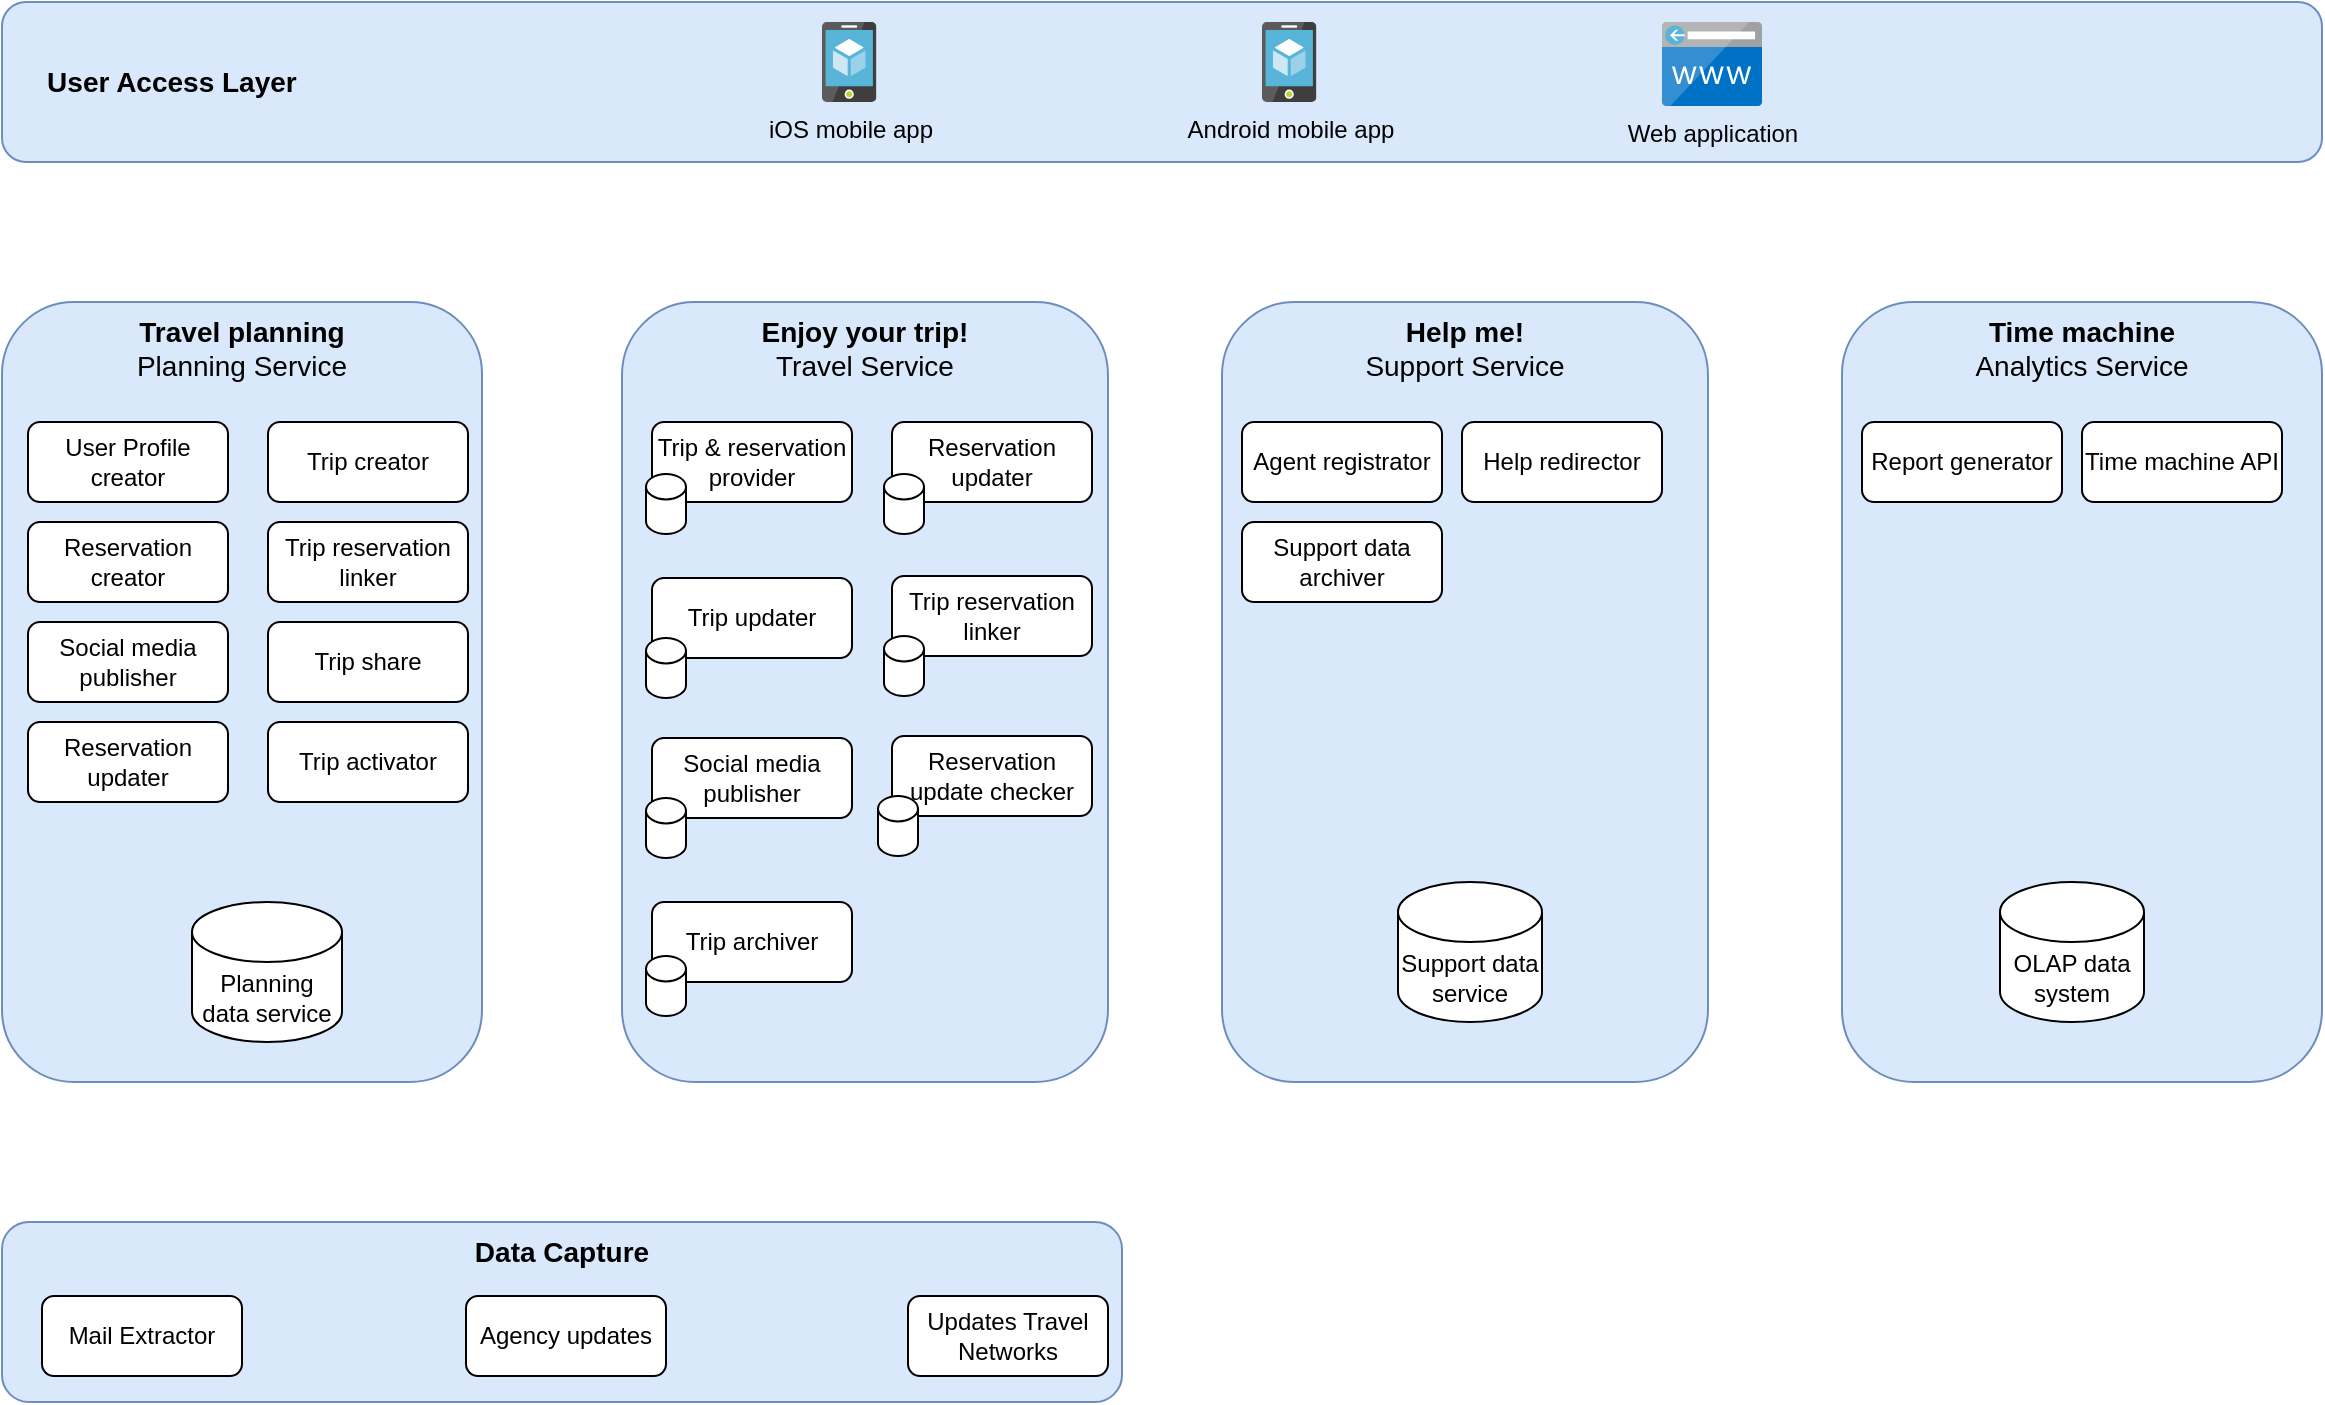 <mxfile version="21.7.5" type="device" pages="4">
  <diagram name="Domains" id="0HPipbWxrnICGh0OVKMU">
    <mxGraphModel dx="1434" dy="854" grid="1" gridSize="10" guides="1" tooltips="1" connect="1" arrows="1" fold="1" page="1" pageScale="1" pageWidth="1169" pageHeight="827" math="0" shadow="0">
      <root>
        <mxCell id="0" />
        <mxCell id="1" parent="0" />
        <mxCell id="D_UNm7syt_3pKOxitxKk-1" value="&amp;nbsp; &amp;nbsp; &amp;nbsp;&lt;b&gt;&lt;font style=&quot;font-size: 14px;&quot;&gt; User Access Layer&lt;/font&gt;&lt;/b&gt;" style="rounded=1;whiteSpace=wrap;html=1;align=left;fillColor=#dae8fc;strokeColor=#6c8ebf;" parent="1" vertex="1">
          <mxGeometry width="1160" height="80" as="geometry" />
        </mxCell>
        <mxCell id="D_UNm7syt_3pKOxitxKk-3" value="iOS mobile app" style="image;sketch=0;aspect=fixed;html=1;points=[];align=center;fontSize=12;image=img/lib/mscae/App_Service_Mobile_App.svg;labelBackgroundColor=none;" parent="1" vertex="1">
          <mxGeometry x="410" y="10" width="27.2" height="40" as="geometry" />
        </mxCell>
        <mxCell id="D_UNm7syt_3pKOxitxKk-4" value="Android mobile app" style="image;sketch=0;aspect=fixed;html=1;points=[];align=center;fontSize=12;image=img/lib/mscae/App_Service_Mobile_App.svg;labelBackgroundColor=none;" parent="1" vertex="1">
          <mxGeometry x="630" y="10" width="27.2" height="40" as="geometry" />
        </mxCell>
        <mxCell id="D_UNm7syt_3pKOxitxKk-5" value="Web application" style="image;sketch=0;aspect=fixed;html=1;points=[];align=center;fontSize=12;image=img/lib/mscae/CustomDomain.svg;labelBackgroundColor=none;" parent="1" vertex="1">
          <mxGeometry x="830" y="10" width="50" height="42" as="geometry" />
        </mxCell>
        <mxCell id="D_UNm7syt_3pKOxitxKk-11" value="&lt;font style=&quot;font-size: 14px;&quot;&gt;&lt;span style=&quot;font-size: 14px;&quot;&gt;&lt;b&gt;Travel planning&lt;/b&gt;&lt;br&gt;Planning Service&lt;br&gt;&lt;/span&gt;&lt;/font&gt;" style="rounded=1;whiteSpace=wrap;html=1;verticalAlign=top;fontSize=14;fillColor=#dae8fc;strokeColor=#6c8ebf;" parent="1" vertex="1">
          <mxGeometry y="150" width="240" height="390" as="geometry" />
        </mxCell>
        <mxCell id="D_UNm7syt_3pKOxitxKk-12" value="&lt;font style=&quot;font-size: 14px;&quot;&gt;&lt;span style=&quot;font-size: 14px;&quot;&gt;&lt;b&gt;Enjoy your trip!&lt;/b&gt;&lt;br&gt;Travel Service&lt;br&gt;&lt;/span&gt;&lt;/font&gt;" style="rounded=1;whiteSpace=wrap;html=1;verticalAlign=top;fontSize=14;fillColor=#dae8fc;strokeColor=#6c8ebf;" parent="1" vertex="1">
          <mxGeometry x="310" y="150" width="243" height="390" as="geometry" />
        </mxCell>
        <mxCell id="D_UNm7syt_3pKOxitxKk-13" value="&lt;font style=&quot;font-size: 14px;&quot;&gt;&lt;span style=&quot;font-size: 14px;&quot;&gt;&lt;b&gt;Help me!&lt;/b&gt;&lt;br&gt;Support Service&lt;br&gt;&lt;/span&gt;&lt;/font&gt;" style="rounded=1;whiteSpace=wrap;html=1;verticalAlign=top;fontSize=14;fillColor=#dae8fc;strokeColor=#6c8ebf;" parent="1" vertex="1">
          <mxGeometry x="610" y="150" width="243" height="390" as="geometry" />
        </mxCell>
        <mxCell id="D_UNm7syt_3pKOxitxKk-14" value="&lt;font style=&quot;font-size: 14px;&quot;&gt;&lt;span style=&quot;font-size: 14px;&quot;&gt;&lt;b&gt;Time machine&lt;/b&gt;&lt;br&gt;Analytics Service&lt;br&gt;&lt;/span&gt;&lt;/font&gt;" style="rounded=1;whiteSpace=wrap;html=1;verticalAlign=top;fontSize=14;fillColor=#dae8fc;strokeColor=#6c8ebf;" parent="1" vertex="1">
          <mxGeometry x="920" y="150" width="240" height="390" as="geometry" />
        </mxCell>
        <mxCell id="D_UNm7syt_3pKOxitxKk-21" value="&lt;font style=&quot;font-size: 14px;&quot;&gt;&lt;span style=&quot;font-size: 14px;&quot;&gt;&lt;b&gt;Data Capture&lt;/b&gt;&lt;br&gt;&lt;/span&gt;&lt;/font&gt;" style="rounded=1;whiteSpace=wrap;html=1;verticalAlign=top;fontSize=14;fillColor=#dae8fc;strokeColor=#6c8ebf;" parent="1" vertex="1">
          <mxGeometry y="610" width="560" height="90" as="geometry" />
        </mxCell>
        <mxCell id="D_UNm7syt_3pKOxitxKk-22" value="Planning data service" style="shape=cylinder3;whiteSpace=wrap;html=1;boundedLbl=1;backgroundOutline=1;size=15;" parent="1" vertex="1">
          <mxGeometry x="95" y="450" width="75" height="70" as="geometry" />
        </mxCell>
        <mxCell id="D_UNm7syt_3pKOxitxKk-24" value="Agency updates" style="rounded=1;whiteSpace=wrap;html=1;" parent="1" vertex="1">
          <mxGeometry x="232" y="647" width="100" height="40" as="geometry" />
        </mxCell>
        <mxCell id="D_UNm7syt_3pKOxitxKk-25" value="Updates Travel Networks" style="rounded=1;whiteSpace=wrap;html=1;" parent="1" vertex="1">
          <mxGeometry x="453" y="647" width="100" height="40" as="geometry" />
        </mxCell>
        <mxCell id="D_UNm7syt_3pKOxitxKk-26" value="User Profile creator" style="rounded=1;whiteSpace=wrap;html=1;" parent="1" vertex="1">
          <mxGeometry x="13" y="210" width="100" height="40" as="geometry" />
        </mxCell>
        <mxCell id="D_UNm7syt_3pKOxitxKk-27" value="Trip creator" style="rounded=1;whiteSpace=wrap;html=1;" parent="1" vertex="1">
          <mxGeometry x="133" y="210" width="100" height="40" as="geometry" />
        </mxCell>
        <mxCell id="D_UNm7syt_3pKOxitxKk-28" value="Reservation creator" style="rounded=1;whiteSpace=wrap;html=1;" parent="1" vertex="1">
          <mxGeometry x="13" y="260" width="100" height="40" as="geometry" />
        </mxCell>
        <mxCell id="D_UNm7syt_3pKOxitxKk-29" value="Trip reservation linker" style="rounded=1;whiteSpace=wrap;html=1;" parent="1" vertex="1">
          <mxGeometry x="133" y="260" width="100" height="40" as="geometry" />
        </mxCell>
        <mxCell id="D_UNm7syt_3pKOxitxKk-30" value="Social media publisher" style="rounded=1;whiteSpace=wrap;html=1;" parent="1" vertex="1">
          <mxGeometry x="13" y="310" width="100" height="40" as="geometry" />
        </mxCell>
        <mxCell id="D_UNm7syt_3pKOxitxKk-31" value="Trip share" style="rounded=1;whiteSpace=wrap;html=1;" parent="1" vertex="1">
          <mxGeometry x="133" y="310" width="100" height="40" as="geometry" />
        </mxCell>
        <mxCell id="D_UNm7syt_3pKOxitxKk-32" value="Reservation updater" style="rounded=1;whiteSpace=wrap;html=1;" parent="1" vertex="1">
          <mxGeometry x="13" y="360" width="100" height="40" as="geometry" />
        </mxCell>
        <mxCell id="D_UNm7syt_3pKOxitxKk-34" value="Trip activator" style="rounded=1;whiteSpace=wrap;html=1;" parent="1" vertex="1">
          <mxGeometry x="133" y="360" width="100" height="40" as="geometry" />
        </mxCell>
        <mxCell id="D_UNm7syt_3pKOxitxKk-45" value="Support data service" style="shape=cylinder3;whiteSpace=wrap;html=1;boundedLbl=1;backgroundOutline=1;size=15;" parent="1" vertex="1">
          <mxGeometry x="698" y="440" width="72" height="70" as="geometry" />
        </mxCell>
        <mxCell id="D_UNm7syt_3pKOxitxKk-46" value="Agent registrator" style="rounded=1;whiteSpace=wrap;html=1;" parent="1" vertex="1">
          <mxGeometry x="620" y="210" width="100" height="40" as="geometry" />
        </mxCell>
        <mxCell id="D_UNm7syt_3pKOxitxKk-47" value="Help redirector" style="rounded=1;whiteSpace=wrap;html=1;" parent="1" vertex="1">
          <mxGeometry x="730" y="210" width="100" height="40" as="geometry" />
        </mxCell>
        <mxCell id="D_UNm7syt_3pKOxitxKk-48" value="Support data archiver" style="rounded=1;whiteSpace=wrap;html=1;" parent="1" vertex="1">
          <mxGeometry x="620" y="260" width="100" height="40" as="geometry" />
        </mxCell>
        <mxCell id="D_UNm7syt_3pKOxitxKk-49" value="OLAP data system" style="shape=cylinder3;whiteSpace=wrap;html=1;boundedLbl=1;backgroundOutline=1;size=15;" parent="1" vertex="1">
          <mxGeometry x="999" y="440" width="72" height="70" as="geometry" />
        </mxCell>
        <mxCell id="D_UNm7syt_3pKOxitxKk-50" value="Report generator" style="rounded=1;whiteSpace=wrap;html=1;" parent="1" vertex="1">
          <mxGeometry x="930" y="210" width="100" height="40" as="geometry" />
        </mxCell>
        <mxCell id="D_UNm7syt_3pKOxitxKk-51" value="Time machine API" style="rounded=1;whiteSpace=wrap;html=1;" parent="1" vertex="1">
          <mxGeometry x="1040" y="210" width="100" height="40" as="geometry" />
        </mxCell>
        <mxCell id="D_UNm7syt_3pKOxitxKk-55" value="" style="group" parent="1" vertex="1" connectable="0">
          <mxGeometry x="322" y="368" width="103" height="60" as="geometry" />
        </mxCell>
        <mxCell id="D_UNm7syt_3pKOxitxKk-40" value="Social media publisher" style="rounded=1;whiteSpace=wrap;html=1;fontStyle=0" parent="D_UNm7syt_3pKOxitxKk-55" vertex="1">
          <mxGeometry x="3" width="100" height="40" as="geometry" />
        </mxCell>
        <mxCell id="D_UNm7syt_3pKOxitxKk-54" value="" style="shape=cylinder3;whiteSpace=wrap;html=1;boundedLbl=1;backgroundOutline=1;size=6.353;fontStyle=0" parent="D_UNm7syt_3pKOxitxKk-55" vertex="1">
          <mxGeometry y="30" width="20" height="30" as="geometry" />
        </mxCell>
        <mxCell id="D_UNm7syt_3pKOxitxKk-56" value="" style="group" parent="1" vertex="1" connectable="0">
          <mxGeometry x="322" y="450" width="103" height="57" as="geometry" />
        </mxCell>
        <mxCell id="D_UNm7syt_3pKOxitxKk-43" value="Trip archiver" style="rounded=1;whiteSpace=wrap;html=1;" parent="D_UNm7syt_3pKOxitxKk-56" vertex="1">
          <mxGeometry x="3" width="100" height="40" as="geometry" />
        </mxCell>
        <mxCell id="D_UNm7syt_3pKOxitxKk-52" value="" style="shape=cylinder3;whiteSpace=wrap;html=1;boundedLbl=1;backgroundOutline=1;size=6.353;" parent="D_UNm7syt_3pKOxitxKk-56" vertex="1">
          <mxGeometry y="27" width="20" height="30" as="geometry" />
        </mxCell>
        <mxCell id="D_UNm7syt_3pKOxitxKk-58" value="" style="group" parent="1" vertex="1" connectable="0">
          <mxGeometry x="438" y="367" width="107" height="60" as="geometry" />
        </mxCell>
        <mxCell id="D_UNm7syt_3pKOxitxKk-42" value="Reservation update checker" style="rounded=1;whiteSpace=wrap;html=1;" parent="D_UNm7syt_3pKOxitxKk-58" vertex="1">
          <mxGeometry x="7" width="100" height="40" as="geometry" />
        </mxCell>
        <mxCell id="D_UNm7syt_3pKOxitxKk-57" value="" style="shape=cylinder3;whiteSpace=wrap;html=1;boundedLbl=1;backgroundOutline=1;size=6.353;fontStyle=0" parent="D_UNm7syt_3pKOxitxKk-58" vertex="1">
          <mxGeometry y="30" width="20" height="30" as="geometry" />
        </mxCell>
        <mxCell id="D_UNm7syt_3pKOxitxKk-62" value="" style="group" parent="1" vertex="1" connectable="0">
          <mxGeometry x="322" y="288" width="103" height="60" as="geometry" />
        </mxCell>
        <mxCell id="D_UNm7syt_3pKOxitxKk-38" value="Trip updater" style="rounded=1;whiteSpace=wrap;html=1;" parent="D_UNm7syt_3pKOxitxKk-62" vertex="1">
          <mxGeometry x="3" width="100" height="40" as="geometry" />
        </mxCell>
        <mxCell id="D_UNm7syt_3pKOxitxKk-60" value="" style="shape=cylinder3;whiteSpace=wrap;html=1;boundedLbl=1;backgroundOutline=1;size=6.353;fontStyle=0" parent="D_UNm7syt_3pKOxitxKk-62" vertex="1">
          <mxGeometry y="30" width="20" height="30" as="geometry" />
        </mxCell>
        <mxCell id="D_UNm7syt_3pKOxitxKk-63" value="" style="group" parent="1" vertex="1" connectable="0">
          <mxGeometry x="441" y="287" width="104" height="60" as="geometry" />
        </mxCell>
        <mxCell id="D_UNm7syt_3pKOxitxKk-39" value="Trip reservation linker" style="rounded=1;whiteSpace=wrap;html=1;" parent="D_UNm7syt_3pKOxitxKk-63" vertex="1">
          <mxGeometry x="4" width="100" height="40" as="geometry" />
        </mxCell>
        <mxCell id="D_UNm7syt_3pKOxitxKk-61" value="" style="shape=cylinder3;whiteSpace=wrap;html=1;boundedLbl=1;backgroundOutline=1;size=6.353;fontStyle=0" parent="D_UNm7syt_3pKOxitxKk-63" vertex="1">
          <mxGeometry y="30" width="20" height="30" as="geometry" />
        </mxCell>
        <mxCell id="D_UNm7syt_3pKOxitxKk-72" value="" style="group" parent="1" vertex="1" connectable="0">
          <mxGeometry x="322" y="210" width="103" height="56" as="geometry" />
        </mxCell>
        <mxCell id="D_UNm7syt_3pKOxitxKk-36" value="Trip &amp;amp; reservation provider" style="rounded=1;whiteSpace=wrap;html=1;" parent="D_UNm7syt_3pKOxitxKk-72" vertex="1">
          <mxGeometry x="3" width="100" height="40" as="geometry" />
        </mxCell>
        <mxCell id="D_UNm7syt_3pKOxitxKk-71" value="" style="shape=cylinder3;whiteSpace=wrap;html=1;boundedLbl=1;backgroundOutline=1;size=6.353;fontStyle=0" parent="D_UNm7syt_3pKOxitxKk-72" vertex="1">
          <mxGeometry y="26" width="20" height="30" as="geometry" />
        </mxCell>
        <mxCell id="D_UNm7syt_3pKOxitxKk-73" value="" style="group" parent="1" vertex="1" connectable="0">
          <mxGeometry x="441" y="210" width="104" height="56" as="geometry" />
        </mxCell>
        <mxCell id="D_UNm7syt_3pKOxitxKk-37" value="Reservation updater" style="rounded=1;whiteSpace=wrap;html=1;" parent="D_UNm7syt_3pKOxitxKk-73" vertex="1">
          <mxGeometry x="4" width="100" height="40" as="geometry" />
        </mxCell>
        <mxCell id="D_UNm7syt_3pKOxitxKk-70" value="" style="shape=cylinder3;whiteSpace=wrap;html=1;boundedLbl=1;backgroundOutline=1;size=6.353;fontStyle=0" parent="D_UNm7syt_3pKOxitxKk-73" vertex="1">
          <mxGeometry y="26" width="20" height="30" as="geometry" />
        </mxCell>
        <mxCell id="tgfFJzbQpcXUnZ82HNO9-5" value="Mail Extractor" style="rounded=1;whiteSpace=wrap;html=1;" parent="1" vertex="1">
          <mxGeometry x="20" y="647" width="100" height="40" as="geometry" />
        </mxCell>
      </root>
    </mxGraphModel>
  </diagram>
  <diagram name="Interaction" id="mv0hX7slec-EXRLkFbC2">
    <mxGraphModel dx="1434" dy="854" grid="1" gridSize="10" guides="1" tooltips="1" connect="1" arrows="1" fold="1" page="1" pageScale="1" pageWidth="1169" pageHeight="827" math="0" shadow="0">
      <root>
        <mxCell id="6NKlzwQzTobhHp_TxGnB-0" />
        <mxCell id="6NKlzwQzTobhHp_TxGnB-1" parent="6NKlzwQzTobhHp_TxGnB-0" />
        <mxCell id="6NKlzwQzTobhHp_TxGnB-2" value="&lt;font style=&quot;font-size: 14px;&quot;&gt;&lt;span style=&quot;font-size: 14px;&quot;&gt;&lt;b&gt;External Systems&lt;/b&gt;&lt;br&gt;&lt;/span&gt;&lt;/font&gt;" style="rounded=1;whiteSpace=wrap;html=1;verticalAlign=top;fontSize=14;fillColor=#f8cecc;strokeColor=#b85450;" parent="6NKlzwQzTobhHp_TxGnB-1" vertex="1">
          <mxGeometry x="2.25" y="766" width="810" height="60" as="geometry" />
        </mxCell>
        <mxCell id="6NKlzwQzTobhHp_TxGnB-3" value="&amp;nbsp; &amp;nbsp; &amp;nbsp;&lt;b&gt;&lt;font style=&quot;font-size: 14px;&quot;&gt; User Access Layer&lt;/font&gt;&lt;/b&gt;" style="rounded=1;whiteSpace=wrap;html=1;align=left;fillColor=#dae8fc;strokeColor=#6c8ebf;" parent="6NKlzwQzTobhHp_TxGnB-1" vertex="1">
          <mxGeometry width="1160" height="80" as="geometry" />
        </mxCell>
        <mxCell id="6NKlzwQzTobhHp_TxGnB-4" value="iOS mobile app" style="image;sketch=0;aspect=fixed;html=1;points=[];align=center;fontSize=12;image=img/lib/mscae/App_Service_Mobile_App.svg;labelBackgroundColor=none;" parent="6NKlzwQzTobhHp_TxGnB-1" vertex="1">
          <mxGeometry x="410" y="10" width="27.2" height="40" as="geometry" />
        </mxCell>
        <mxCell id="6NKlzwQzTobhHp_TxGnB-5" value="Android mobile app" style="image;sketch=0;aspect=fixed;html=1;points=[];align=center;fontSize=12;image=img/lib/mscae/App_Service_Mobile_App.svg;labelBackgroundColor=none;" parent="6NKlzwQzTobhHp_TxGnB-1" vertex="1">
          <mxGeometry x="630" y="10" width="27.2" height="40" as="geometry" />
        </mxCell>
        <mxCell id="6NKlzwQzTobhHp_TxGnB-6" value="Web application" style="image;sketch=0;aspect=fixed;html=1;points=[];align=center;fontSize=12;image=img/lib/mscae/CustomDomain.svg;labelBackgroundColor=none;" parent="6NKlzwQzTobhHp_TxGnB-1" vertex="1">
          <mxGeometry x="830" y="10" width="50" height="42" as="geometry" />
        </mxCell>
        <mxCell id="6NKlzwQzTobhHp_TxGnB-7" value="&lt;font style=&quot;font-size: 14px;&quot;&gt;&lt;span style=&quot;font-size: 14px;&quot;&gt;&lt;b&gt;Travel planning&lt;/b&gt;&lt;br&gt;Planning Service&lt;br&gt;&lt;/span&gt;&lt;/font&gt;" style="rounded=1;whiteSpace=wrap;html=1;verticalAlign=top;fontSize=14;fillColor=#dae8fc;strokeColor=#6c8ebf;" parent="6NKlzwQzTobhHp_TxGnB-1" vertex="1">
          <mxGeometry y="150" width="240" height="390" as="geometry" />
        </mxCell>
        <mxCell id="6NKlzwQzTobhHp_TxGnB-8" value="&lt;font style=&quot;font-size: 14px;&quot;&gt;&lt;span style=&quot;font-size: 14px;&quot;&gt;&lt;b&gt;Enjoy your trip!&lt;/b&gt;&lt;br&gt;Travel Service&lt;br&gt;&lt;/span&gt;&lt;/font&gt;" style="rounded=1;whiteSpace=wrap;html=1;verticalAlign=top;fontSize=14;fillColor=#dae8fc;strokeColor=#6c8ebf;" parent="6NKlzwQzTobhHp_TxGnB-1" vertex="1">
          <mxGeometry x="310" y="150" width="243" height="390" as="geometry" />
        </mxCell>
        <mxCell id="6NKlzwQzTobhHp_TxGnB-9" value="&lt;font style=&quot;font-size: 14px;&quot;&gt;&lt;span style=&quot;font-size: 14px;&quot;&gt;&lt;b&gt;Help me!&lt;/b&gt;&lt;br&gt;Support Service&lt;br&gt;&lt;/span&gt;&lt;/font&gt;" style="rounded=1;whiteSpace=wrap;html=1;verticalAlign=top;fontSize=14;fillColor=#dae8fc;strokeColor=#6c8ebf;" parent="6NKlzwQzTobhHp_TxGnB-1" vertex="1">
          <mxGeometry x="610" y="150" width="243" height="390" as="geometry" />
        </mxCell>
        <mxCell id="6NKlzwQzTobhHp_TxGnB-10" value="&lt;font style=&quot;font-size: 14px;&quot;&gt;&lt;span style=&quot;font-size: 14px;&quot;&gt;&lt;b&gt;Time machine&lt;/b&gt;&lt;br&gt;Analytics Service&lt;br&gt;&lt;/span&gt;&lt;/font&gt;" style="rounded=1;whiteSpace=wrap;html=1;verticalAlign=top;fontSize=14;fillColor=#dae8fc;strokeColor=#6c8ebf;" parent="6NKlzwQzTobhHp_TxGnB-1" vertex="1">
          <mxGeometry x="920" y="150" width="240" height="390" as="geometry" />
        </mxCell>
        <mxCell id="6NKlzwQzTobhHp_TxGnB-11" value="&lt;font style=&quot;font-size: 14px;&quot;&gt;&lt;span style=&quot;font-size: 14px;&quot;&gt;&lt;b&gt;Data Capture&lt;/b&gt;&lt;br&gt;&lt;/span&gt;&lt;/font&gt;" style="rounded=1;whiteSpace=wrap;html=1;verticalAlign=top;fontSize=14;fillColor=#dae8fc;strokeColor=#6c8ebf;" parent="6NKlzwQzTobhHp_TxGnB-1" vertex="1">
          <mxGeometry x="150" y="610" width="510" height="90" as="geometry" />
        </mxCell>
        <mxCell id="6NKlzwQzTobhHp_TxGnB-12" value="Planning data service" style="shape=cylinder3;whiteSpace=wrap;html=1;boundedLbl=1;backgroundOutline=1;size=15;" parent="6NKlzwQzTobhHp_TxGnB-1" vertex="1">
          <mxGeometry x="95" y="450" width="75" height="70" as="geometry" />
        </mxCell>
        <mxCell id="6NKlzwQzTobhHp_TxGnB-14" value="Agency updates" style="rounded=1;whiteSpace=wrap;html=1;" parent="6NKlzwQzTobhHp_TxGnB-1" vertex="1">
          <mxGeometry x="191.13" y="647" width="100" height="40" as="geometry" />
        </mxCell>
        <mxCell id="6NKlzwQzTobhHp_TxGnB-15" value="Travel networks updates" style="rounded=1;whiteSpace=wrap;html=1;" parent="6NKlzwQzTobhHp_TxGnB-1" vertex="1">
          <mxGeometry x="357.25" y="647" width="100" height="40" as="geometry" />
        </mxCell>
        <mxCell id="6NKlzwQzTobhHp_TxGnB-16" value="User Profile creator" style="rounded=1;whiteSpace=wrap;html=1;" parent="6NKlzwQzTobhHp_TxGnB-1" vertex="1">
          <mxGeometry x="13" y="210" width="100" height="40" as="geometry" />
        </mxCell>
        <mxCell id="6NKlzwQzTobhHp_TxGnB-17" value="Trip creator" style="rounded=1;whiteSpace=wrap;html=1;" parent="6NKlzwQzTobhHp_TxGnB-1" vertex="1">
          <mxGeometry x="133" y="210" width="100" height="40" as="geometry" />
        </mxCell>
        <mxCell id="6NKlzwQzTobhHp_TxGnB-18" value="Reservation creator" style="rounded=1;whiteSpace=wrap;html=1;" parent="6NKlzwQzTobhHp_TxGnB-1" vertex="1">
          <mxGeometry x="13" y="260" width="100" height="40" as="geometry" />
        </mxCell>
        <mxCell id="6NKlzwQzTobhHp_TxGnB-19" value="Trip reservation linker" style="rounded=1;whiteSpace=wrap;html=1;" parent="6NKlzwQzTobhHp_TxGnB-1" vertex="1">
          <mxGeometry x="133" y="260" width="100" height="40" as="geometry" />
        </mxCell>
        <mxCell id="6NKlzwQzTobhHp_TxGnB-20" value="Social media publisher" style="rounded=1;whiteSpace=wrap;html=1;" parent="6NKlzwQzTobhHp_TxGnB-1" vertex="1">
          <mxGeometry x="13" y="310" width="100" height="40" as="geometry" />
        </mxCell>
        <mxCell id="6NKlzwQzTobhHp_TxGnB-21" value="Trip share" style="rounded=1;whiteSpace=wrap;html=1;" parent="6NKlzwQzTobhHp_TxGnB-1" vertex="1">
          <mxGeometry x="133" y="310" width="100" height="40" as="geometry" />
        </mxCell>
        <mxCell id="6NKlzwQzTobhHp_TxGnB-22" value="Reservation updater" style="rounded=1;whiteSpace=wrap;html=1;" parent="6NKlzwQzTobhHp_TxGnB-1" vertex="1">
          <mxGeometry x="13" y="360" width="100" height="40" as="geometry" />
        </mxCell>
        <mxCell id="6NKlzwQzTobhHp_TxGnB-23" value="Trip activator" style="rounded=1;whiteSpace=wrap;html=1;" parent="6NKlzwQzTobhHp_TxGnB-1" vertex="1">
          <mxGeometry x="133" y="360" width="100" height="40" as="geometry" />
        </mxCell>
        <mxCell id="6NKlzwQzTobhHp_TxGnB-24" value="Support data service" style="shape=cylinder3;whiteSpace=wrap;html=1;boundedLbl=1;backgroundOutline=1;size=15;" parent="6NKlzwQzTobhHp_TxGnB-1" vertex="1">
          <mxGeometry x="698" y="440" width="72" height="70" as="geometry" />
        </mxCell>
        <mxCell id="6NKlzwQzTobhHp_TxGnB-25" value="Agent registrator" style="rounded=1;whiteSpace=wrap;html=1;" parent="6NKlzwQzTobhHp_TxGnB-1" vertex="1">
          <mxGeometry x="620" y="210" width="100" height="40" as="geometry" />
        </mxCell>
        <mxCell id="6NKlzwQzTobhHp_TxGnB-26" value="Help redirector" style="rounded=1;whiteSpace=wrap;html=1;" parent="6NKlzwQzTobhHp_TxGnB-1" vertex="1">
          <mxGeometry x="730" y="210" width="100" height="40" as="geometry" />
        </mxCell>
        <mxCell id="6NKlzwQzTobhHp_TxGnB-27" value="Support data archiver" style="rounded=1;whiteSpace=wrap;html=1;" parent="6NKlzwQzTobhHp_TxGnB-1" vertex="1">
          <mxGeometry x="620" y="260" width="100" height="40" as="geometry" />
        </mxCell>
        <mxCell id="6NKlzwQzTobhHp_TxGnB-28" value="OLAP data system" style="shape=cylinder3;whiteSpace=wrap;html=1;boundedLbl=1;backgroundOutline=1;size=15;" parent="6NKlzwQzTobhHp_TxGnB-1" vertex="1">
          <mxGeometry x="999" y="440" width="72" height="70" as="geometry" />
        </mxCell>
        <mxCell id="6NKlzwQzTobhHp_TxGnB-29" value="Report generator" style="rounded=1;whiteSpace=wrap;html=1;" parent="6NKlzwQzTobhHp_TxGnB-1" vertex="1">
          <mxGeometry x="930" y="210" width="100" height="40" as="geometry" />
        </mxCell>
        <mxCell id="6NKlzwQzTobhHp_TxGnB-30" value="Time machine API" style="rounded=1;whiteSpace=wrap;html=1;" parent="6NKlzwQzTobhHp_TxGnB-1" vertex="1">
          <mxGeometry x="1040" y="210" width="100" height="40" as="geometry" />
        </mxCell>
        <mxCell id="6NKlzwQzTobhHp_TxGnB-31" value="" style="group" parent="6NKlzwQzTobhHp_TxGnB-1" vertex="1" connectable="0">
          <mxGeometry x="322" y="368" width="103" height="60" as="geometry" />
        </mxCell>
        <mxCell id="6NKlzwQzTobhHp_TxGnB-32" value="Social media publisher" style="rounded=1;whiteSpace=wrap;html=1;fontStyle=0" parent="6NKlzwQzTobhHp_TxGnB-31" vertex="1">
          <mxGeometry x="3" width="100" height="40" as="geometry" />
        </mxCell>
        <mxCell id="6NKlzwQzTobhHp_TxGnB-33" value="" style="shape=cylinder3;whiteSpace=wrap;html=1;boundedLbl=1;backgroundOutline=1;size=6.353;fontStyle=0" parent="6NKlzwQzTobhHp_TxGnB-31" vertex="1">
          <mxGeometry y="30" width="20" height="30" as="geometry" />
        </mxCell>
        <mxCell id="6NKlzwQzTobhHp_TxGnB-34" value="" style="group" parent="6NKlzwQzTobhHp_TxGnB-1" vertex="1" connectable="0">
          <mxGeometry x="322" y="450" width="103" height="57" as="geometry" />
        </mxCell>
        <mxCell id="6NKlzwQzTobhHp_TxGnB-35" value="Trip archiver" style="rounded=1;whiteSpace=wrap;html=1;" parent="6NKlzwQzTobhHp_TxGnB-34" vertex="1">
          <mxGeometry x="3" width="100" height="40" as="geometry" />
        </mxCell>
        <mxCell id="6NKlzwQzTobhHp_TxGnB-36" value="" style="shape=cylinder3;whiteSpace=wrap;html=1;boundedLbl=1;backgroundOutline=1;size=6.353;" parent="6NKlzwQzTobhHp_TxGnB-34" vertex="1">
          <mxGeometry y="27" width="20" height="30" as="geometry" />
        </mxCell>
        <mxCell id="6NKlzwQzTobhHp_TxGnB-37" value="" style="group" parent="6NKlzwQzTobhHp_TxGnB-1" vertex="1" connectable="0">
          <mxGeometry x="438" y="367" width="107" height="60" as="geometry" />
        </mxCell>
        <mxCell id="6NKlzwQzTobhHp_TxGnB-38" value="Reservation update checker" style="rounded=1;whiteSpace=wrap;html=1;" parent="6NKlzwQzTobhHp_TxGnB-37" vertex="1">
          <mxGeometry x="7" width="100" height="40" as="geometry" />
        </mxCell>
        <mxCell id="6NKlzwQzTobhHp_TxGnB-39" value="" style="shape=cylinder3;whiteSpace=wrap;html=1;boundedLbl=1;backgroundOutline=1;size=6.353;fontStyle=0" parent="6NKlzwQzTobhHp_TxGnB-37" vertex="1">
          <mxGeometry y="30" width="20" height="30" as="geometry" />
        </mxCell>
        <mxCell id="6NKlzwQzTobhHp_TxGnB-40" value="" style="group" parent="6NKlzwQzTobhHp_TxGnB-1" vertex="1" connectable="0">
          <mxGeometry x="322" y="288" width="103" height="60" as="geometry" />
        </mxCell>
        <mxCell id="6NKlzwQzTobhHp_TxGnB-41" value="Trip updater" style="rounded=1;whiteSpace=wrap;html=1;" parent="6NKlzwQzTobhHp_TxGnB-40" vertex="1">
          <mxGeometry x="3" width="100" height="40" as="geometry" />
        </mxCell>
        <mxCell id="6NKlzwQzTobhHp_TxGnB-42" value="" style="shape=cylinder3;whiteSpace=wrap;html=1;boundedLbl=1;backgroundOutline=1;size=6.353;fontStyle=0" parent="6NKlzwQzTobhHp_TxGnB-40" vertex="1">
          <mxGeometry y="30" width="20" height="30" as="geometry" />
        </mxCell>
        <mxCell id="6NKlzwQzTobhHp_TxGnB-43" value="" style="group" parent="6NKlzwQzTobhHp_TxGnB-1" vertex="1" connectable="0">
          <mxGeometry x="441" y="287" width="104" height="60" as="geometry" />
        </mxCell>
        <mxCell id="6NKlzwQzTobhHp_TxGnB-44" value="Trip reservation linker" style="rounded=1;whiteSpace=wrap;html=1;" parent="6NKlzwQzTobhHp_TxGnB-43" vertex="1">
          <mxGeometry x="4" width="100" height="40" as="geometry" />
        </mxCell>
        <mxCell id="6NKlzwQzTobhHp_TxGnB-45" value="" style="shape=cylinder3;whiteSpace=wrap;html=1;boundedLbl=1;backgroundOutline=1;size=6.353;fontStyle=0" parent="6NKlzwQzTobhHp_TxGnB-43" vertex="1">
          <mxGeometry y="30" width="20" height="30" as="geometry" />
        </mxCell>
        <mxCell id="6NKlzwQzTobhHp_TxGnB-46" value="" style="group" parent="6NKlzwQzTobhHp_TxGnB-1" vertex="1" connectable="0">
          <mxGeometry x="322" y="210" width="103" height="56" as="geometry" />
        </mxCell>
        <mxCell id="6NKlzwQzTobhHp_TxGnB-47" value="Trip &amp;amp; reservation provider" style="rounded=1;whiteSpace=wrap;html=1;" parent="6NKlzwQzTobhHp_TxGnB-46" vertex="1">
          <mxGeometry x="3" width="100" height="40" as="geometry" />
        </mxCell>
        <mxCell id="6NKlzwQzTobhHp_TxGnB-48" value="" style="shape=cylinder3;whiteSpace=wrap;html=1;boundedLbl=1;backgroundOutline=1;size=6.353;fontStyle=0" parent="6NKlzwQzTobhHp_TxGnB-46" vertex="1">
          <mxGeometry y="26" width="20" height="30" as="geometry" />
        </mxCell>
        <mxCell id="6NKlzwQzTobhHp_TxGnB-49" value="" style="group" parent="6NKlzwQzTobhHp_TxGnB-1" vertex="1" connectable="0">
          <mxGeometry x="441" y="210" width="104" height="56" as="geometry" />
        </mxCell>
        <mxCell id="6NKlzwQzTobhHp_TxGnB-50" value="Reservation updater" style="rounded=1;whiteSpace=wrap;html=1;" parent="6NKlzwQzTobhHp_TxGnB-49" vertex="1">
          <mxGeometry x="4" width="100" height="40" as="geometry" />
        </mxCell>
        <mxCell id="6NKlzwQzTobhHp_TxGnB-51" value="" style="shape=cylinder3;whiteSpace=wrap;html=1;boundedLbl=1;backgroundOutline=1;size=6.353;fontStyle=0" parent="6NKlzwQzTobhHp_TxGnB-49" vertex="1">
          <mxGeometry y="26" width="20" height="30" as="geometry" />
        </mxCell>
        <mxCell id="6NKlzwQzTobhHp_TxGnB-52" value="&amp;nbsp; &amp;nbsp; &amp;nbsp; API Gateway" style="rounded=1;whiteSpace=wrap;html=1;align=left;fillColor=#CCCCCC;strokeColor=#36393d;fontStyle=1;fontSize=14;" parent="6NKlzwQzTobhHp_TxGnB-1" vertex="1">
          <mxGeometry y="100" width="1160" height="30" as="geometry" />
        </mxCell>
        <mxCell id="6NKlzwQzTobhHp_TxGnB-53" value="&lt;b&gt;&lt;font style=&quot;font-size: 14px;&quot;&gt;&amp;nbsp; &amp;nbsp; &amp;nbsp; API Gateway&lt;/font&gt;&lt;/b&gt;" style="rounded=1;whiteSpace=wrap;html=1;align=left;fillColor=#CCCCCC;strokeColor=#36393d;" parent="6NKlzwQzTobhHp_TxGnB-1" vertex="1">
          <mxGeometry x="2.25" y="717" width="477.75" height="30" as="geometry" />
        </mxCell>
        <mxCell id="6NKlzwQzTobhHp_TxGnB-54" value="Mail updates" style="rounded=1;whiteSpace=wrap;html=1;" parent="6NKlzwQzTobhHp_TxGnB-1" vertex="1">
          <mxGeometry x="526" y="647" width="100" height="40" as="geometry" />
        </mxCell>
        <mxCell id="6NKlzwQzTobhHp_TxGnB-57" value="&lt;b&gt;&lt;font style=&quot;font-size: 14px;&quot;&gt;&amp;nbsp; &amp;nbsp; &amp;nbsp; Async Message Queue&lt;/font&gt;&lt;/b&gt;" style="rounded=1;whiteSpace=wrap;html=1;align=left;fillColor=#f5f5f5;strokeColor=#666666;fontColor=#333333;" parent="6NKlzwQzTobhHp_TxGnB-1" vertex="1">
          <mxGeometry x="151.5" y="560" width="508.5" height="30" as="geometry" />
        </mxCell>
        <mxCell id="6NKlzwQzTobhHp_TxGnB-58" value="" style="shape=cylinder3;whiteSpace=wrap;html=1;boundedLbl=1;backgroundOutline=1;size=6.353;rotation=90;" parent="6NKlzwQzTobhHp_TxGnB-1" vertex="1">
          <mxGeometry x="357" y="547.5" width="20" height="55" as="geometry" />
        </mxCell>
        <mxCell id="6NKlzwQzTobhHp_TxGnB-59" value="&lt;b&gt;&lt;font style=&quot;font-size: 14px;&quot;&gt;&amp;nbsp; &amp;nbsp; &amp;nbsp; Async Message Queue&lt;/font&gt;&lt;/b&gt;" style="rounded=1;whiteSpace=wrap;html=1;align=left;fillColor=#f5f5f5;strokeColor=#666666;fontColor=#333333;rotation=-90;" parent="6NKlzwQzTobhHp_TxGnB-1" vertex="1">
          <mxGeometry x="694.5" y="328.5" width="389" height="30" as="geometry" />
        </mxCell>
        <mxCell id="6NKlzwQzTobhHp_TxGnB-60" value="" style="shape=cylinder3;whiteSpace=wrap;html=1;boundedLbl=1;backgroundOutline=1;size=6.353;rotation=90;" parent="6NKlzwQzTobhHp_TxGnB-1" vertex="1">
          <mxGeometry x="878.25" y="302.75" width="20" height="51.5" as="geometry" />
        </mxCell>
        <mxCell id="6NKlzwQzTobhHp_TxGnB-61" value="&lt;b&gt;&lt;font style=&quot;font-size: 14px;&quot;&gt;&amp;nbsp; &amp;nbsp; &amp;nbsp; Async Message Queue&lt;/font&gt;&lt;/b&gt;" style="rounded=1;whiteSpace=wrap;html=1;align=left;fillColor=#f5f5f5;strokeColor=#666666;fontColor=#333333;rotation=-90;" parent="6NKlzwQzTobhHp_TxGnB-1" vertex="1">
          <mxGeometry x="385.5" y="330" width="389" height="30" as="geometry" />
        </mxCell>
        <mxCell id="6NKlzwQzTobhHp_TxGnB-62" value="" style="shape=cylinder3;whiteSpace=wrap;html=1;boundedLbl=1;backgroundOutline=1;size=6.353;rotation=90;" parent="6NKlzwQzTobhHp_TxGnB-1" vertex="1">
          <mxGeometry x="572" y="305" width="20" height="50" as="geometry" />
        </mxCell>
        <mxCell id="6NKlzwQzTobhHp_TxGnB-63" value="&lt;b&gt;&lt;font style=&quot;font-size: 14px;&quot;&gt;&amp;nbsp; &amp;nbsp; &amp;nbsp; Async Message Queue&lt;/font&gt;&lt;/b&gt;" style="rounded=1;whiteSpace=wrap;html=1;align=left;fillColor=#f5f5f5;strokeColor=#666666;fontColor=#333333;rotation=-90;" parent="6NKlzwQzTobhHp_TxGnB-1" vertex="1">
          <mxGeometry x="80" y="330" width="389" height="30" as="geometry" />
        </mxCell>
        <mxCell id="6NKlzwQzTobhHp_TxGnB-64" value="" style="shape=cylinder3;whiteSpace=wrap;html=1;boundedLbl=1;backgroundOutline=1;size=6.353;rotation=90;" parent="6NKlzwQzTobhHp_TxGnB-1" vertex="1">
          <mxGeometry x="264.5" y="305" width="20" height="50" as="geometry" />
        </mxCell>
        <mxCell id="6NKlzwQzTobhHp_TxGnB-13" value="Social media" style="rounded=1;whiteSpace=wrap;html=1;" parent="6NKlzwQzTobhHp_TxGnB-1" vertex="1">
          <mxGeometry x="20" y="795" width="100" height="25" as="geometry" />
        </mxCell>
        <mxCell id="6NKlzwQzTobhHp_TxGnB-55" value="Travel networks" style="rounded=1;whiteSpace=wrap;html=1;" parent="6NKlzwQzTobhHp_TxGnB-1" vertex="1">
          <mxGeometry x="357" y="795" width="100" height="25" as="geometry" />
        </mxCell>
        <mxCell id="6NKlzwQzTobhHp_TxGnB-56" value="Agency" style="rounded=1;whiteSpace=wrap;html=1;" parent="6NKlzwQzTobhHp_TxGnB-1" vertex="1">
          <mxGeometry x="189" y="795" width="100" height="25" as="geometry" />
        </mxCell>
        <mxCell id="CYjEDdQqV_MukuHrAjE1-0" value="Mail" style="rounded=1;whiteSpace=wrap;html=1;" parent="6NKlzwQzTobhHp_TxGnB-1" vertex="1">
          <mxGeometry x="526" y="795" width="100" height="25" as="geometry" />
        </mxCell>
        <mxCell id="CYjEDdQqV_MukuHrAjE1-1" value="GPS" style="rounded=1;whiteSpace=wrap;html=1;" parent="6NKlzwQzTobhHp_TxGnB-1" vertex="1">
          <mxGeometry x="694.5" y="795" width="100" height="25" as="geometry" />
        </mxCell>
      </root>
    </mxGraphModel>
  </diagram>
  <diagram id="0t5WmjTO1x-1jblgqOA3" name="DataFlowModules">
    <mxGraphModel dx="1434" dy="854" grid="1" gridSize="10" guides="1" tooltips="1" connect="1" arrows="1" fold="1" page="1" pageScale="1" pageWidth="1169" pageHeight="827" math="0" shadow="0">
      <root>
        <mxCell id="0" />
        <mxCell id="1" parent="0" />
        <mxCell id="hSiwf4D9BwKY_Jgl33-o-1" value="Outbound" style="rounded=1;whiteSpace=wrap;html=1;verticalAlign=top;fontStyle=1;fillColor=#d5e8d4;strokeColor=#82b366;" parent="1" vertex="1">
          <mxGeometry x="190" y="140" width="280" height="210" as="geometry" />
        </mxCell>
        <mxCell id="hSiwf4D9BwKY_Jgl33-o-2" value="Front end" style="rounded=1;whiteSpace=wrap;html=1;verticalAlign=top;fontStyle=1;fillColor=#d5e8d4;strokeColor=#82b366;" parent="1" vertex="1">
          <mxGeometry x="510" y="20" width="280" height="210" as="geometry" />
        </mxCell>
        <mxCell id="hSiwf4D9BwKY_Jgl33-o-4" value="Core" style="rounded=1;whiteSpace=wrap;html=1;verticalAlign=top;fontStyle=1;fillColor=#d5e8d4;strokeColor=#82b366;" parent="1" vertex="1">
          <mxGeometry x="510" y="260" width="280" height="210" as="geometry" />
        </mxCell>
        <mxCell id="hSiwf4D9BwKY_Jgl33-o-5" value="Inbound" style="rounded=1;whiteSpace=wrap;html=1;verticalAlign=top;fontStyle=1;fillColor=#d5e8d4;strokeColor=#82b366;" parent="1" vertex="1">
          <mxGeometry x="510" y="490" width="280" height="230" as="geometry" />
        </mxCell>
        <mxCell id="hSiwf4D9BwKY_Jgl33-o-6" value="Agency" style="rounded=0;whiteSpace=wrap;html=1;" parent="1" vertex="1">
          <mxGeometry x="40" y="175" width="80" height="30" as="geometry" />
        </mxCell>
        <mxCell id="hSiwf4D9BwKY_Jgl33-o-7" value="Social Media" style="rounded=0;whiteSpace=wrap;html=1;" parent="1" vertex="1">
          <mxGeometry x="40" y="230" width="80" height="30" as="geometry" />
        </mxCell>
        <mxCell id="OzTdUbhFWefRgkYC2qgM-2" style="edgeStyle=orthogonalEdgeStyle;rounded=0;orthogonalLoop=1;jettySize=auto;html=1;exitX=0;exitY=0.5;exitDx=0;exitDy=0;entryX=1;entryY=0.5;entryDx=0;entryDy=0;" parent="1" source="KKr6MW5GiYsRlFWR4de0-1" target="hSiwf4D9BwKY_Jgl33-o-6" edge="1">
          <mxGeometry relative="1" as="geometry" />
        </mxCell>
        <mxCell id="KKr6MW5GiYsRlFWR4de0-1" value="Help redirector" style="rounded=1;whiteSpace=wrap;html=1;" parent="1" vertex="1">
          <mxGeometry x="240" y="170" width="100" height="40" as="geometry" />
        </mxCell>
        <mxCell id="OzTdUbhFWefRgkYC2qgM-3" style="edgeStyle=orthogonalEdgeStyle;rounded=0;orthogonalLoop=1;jettySize=auto;html=1;exitX=0;exitY=0.5;exitDx=0;exitDy=0;entryX=1;entryY=0.5;entryDx=0;entryDy=0;" parent="1" source="KKr6MW5GiYsRlFWR4de0-2" target="hSiwf4D9BwKY_Jgl33-o-7" edge="1">
          <mxGeometry relative="1" as="geometry" />
        </mxCell>
        <mxCell id="KKr6MW5GiYsRlFWR4de0-2" value="Social Media Publisher" style="rounded=1;whiteSpace=wrap;html=1;" parent="1" vertex="1">
          <mxGeometry x="240" y="225" width="100" height="40" as="geometry" />
        </mxCell>
        <mxCell id="KKr6MW5GiYsRlFWR4de0-3" value="Trip Share" style="rounded=1;whiteSpace=wrap;html=1;" parent="1" vertex="1">
          <mxGeometry x="240" y="280" width="100" height="40" as="geometry" />
        </mxCell>
        <mxCell id="OzTdUbhFWefRgkYC2qgM-7" style="edgeStyle=orthogonalEdgeStyle;rounded=0;orthogonalLoop=1;jettySize=auto;html=1;exitX=0.75;exitY=1;exitDx=0;exitDy=0;entryX=0.25;entryY=0;entryDx=0;entryDy=0;" parent="1" source="OzTdUbhFWefRgkYC2qgM-4" target="OzTdUbhFWefRgkYC2qgM-6" edge="1">
          <mxGeometry relative="1" as="geometry" />
        </mxCell>
        <mxCell id="OzTdUbhFWefRgkYC2qgM-4" value="Web UI" style="rounded=1;whiteSpace=wrap;html=1;" parent="1" vertex="1">
          <mxGeometry x="550" y="70" width="100" height="40" as="geometry" />
        </mxCell>
        <mxCell id="OzTdUbhFWefRgkYC2qgM-8" style="edgeStyle=orthogonalEdgeStyle;rounded=0;orthogonalLoop=1;jettySize=auto;html=1;exitX=0.25;exitY=1;exitDx=0;exitDy=0;entryX=0.75;entryY=0;entryDx=0;entryDy=0;" parent="1" source="OzTdUbhFWefRgkYC2qgM-5" target="OzTdUbhFWefRgkYC2qgM-6" edge="1">
          <mxGeometry relative="1" as="geometry" />
        </mxCell>
        <mxCell id="OzTdUbhFWefRgkYC2qgM-5" value="Mobile App" style="rounded=1;whiteSpace=wrap;html=1;" parent="1" vertex="1">
          <mxGeometry x="660" y="70" width="100" height="40" as="geometry" />
        </mxCell>
        <mxCell id="OzTdUbhFWefRgkYC2qgM-11" value="traveler updates" style="edgeStyle=orthogonalEdgeStyle;rounded=0;orthogonalLoop=1;jettySize=auto;html=1;exitX=1;exitY=0.5;exitDx=0;exitDy=0;entryX=0;entryY=0.5;entryDx=0;entryDy=0;" parent="1" source="OzTdUbhFWefRgkYC2qgM-6" target="OzTdUbhFWefRgkYC2qgM-9" edge="1">
          <mxGeometry relative="1" as="geometry">
            <Array as="points">
              <mxPoint x="850" y="170" />
              <mxPoint x="850" y="335" />
            </Array>
          </mxGeometry>
        </mxCell>
        <mxCell id="OzTdUbhFWefRgkYC2qgM-25" value="get content" style="edgeStyle=orthogonalEdgeStyle;rounded=0;orthogonalLoop=1;jettySize=auto;html=1;exitX=0.25;exitY=1;exitDx=0;exitDy=0;entryX=0.5;entryY=0;entryDx=0;entryDy=0;" parent="1" source="OzTdUbhFWefRgkYC2qgM-6" target="OzTdUbhFWefRgkYC2qgM-12" edge="1">
          <mxGeometry relative="1" as="geometry" />
        </mxCell>
        <mxCell id="OzTdUbhFWefRgkYC2qgM-26" style="edgeStyle=orthogonalEdgeStyle;rounded=0;orthogonalLoop=1;jettySize=auto;html=1;exitX=0;exitY=0.5;exitDx=0;exitDy=0;entryX=1;entryY=0.5;entryDx=0;entryDy=0;" parent="1" source="OzTdUbhFWefRgkYC2qgM-6" target="KKr6MW5GiYsRlFWR4de0-1" edge="1">
          <mxGeometry relative="1" as="geometry">
            <Array as="points">
              <mxPoint x="490" y="170" />
              <mxPoint x="490" y="190" />
            </Array>
          </mxGeometry>
        </mxCell>
        <mxCell id="OzTdUbhFWefRgkYC2qgM-28" style="edgeStyle=orthogonalEdgeStyle;rounded=0;orthogonalLoop=1;jettySize=auto;html=1;exitX=0;exitY=0.5;exitDx=0;exitDy=0;entryX=1;entryY=0.5;entryDx=0;entryDy=0;" parent="1" source="OzTdUbhFWefRgkYC2qgM-6" target="KKr6MW5GiYsRlFWR4de0-2" edge="1">
          <mxGeometry relative="1" as="geometry">
            <Array as="points">
              <mxPoint x="490" y="170" />
              <mxPoint x="490" y="245" />
            </Array>
          </mxGeometry>
        </mxCell>
        <mxCell id="OzTdUbhFWefRgkYC2qgM-29" style="edgeStyle=orthogonalEdgeStyle;rounded=0;orthogonalLoop=1;jettySize=auto;html=1;exitX=0;exitY=0.5;exitDx=0;exitDy=0;entryX=1;entryY=0.5;entryDx=0;entryDy=0;" parent="1" source="OzTdUbhFWefRgkYC2qgM-6" target="KKr6MW5GiYsRlFWR4de0-3" edge="1">
          <mxGeometry relative="1" as="geometry">
            <Array as="points">
              <mxPoint x="490" y="170" />
              <mxPoint x="490" y="300" />
            </Array>
          </mxGeometry>
        </mxCell>
        <mxCell id="OzTdUbhFWefRgkYC2qgM-33" style="edgeStyle=orthogonalEdgeStyle;rounded=0;orthogonalLoop=1;jettySize=auto;html=1;exitX=1;exitY=0.75;exitDx=0;exitDy=0;entryX=1;entryY=0.25;entryDx=0;entryDy=0;" parent="1" source="OzTdUbhFWefRgkYC2qgM-6" target="OzTdUbhFWefRgkYC2qgM-15" edge="1">
          <mxGeometry relative="1" as="geometry">
            <Array as="points">
              <mxPoint x="830" y="180" />
              <mxPoint x="830" y="550" />
            </Array>
          </mxGeometry>
        </mxCell>
        <mxCell id="OzTdUbhFWefRgkYC2qgM-6" value="API Management" style="rounded=1;whiteSpace=wrap;html=1;" parent="1" vertex="1">
          <mxGeometry x="596" y="150" width="120" height="40" as="geometry" />
        </mxCell>
        <mxCell id="OzTdUbhFWefRgkYC2qgM-30" style="edgeStyle=orthogonalEdgeStyle;rounded=0;orthogonalLoop=1;jettySize=auto;html=1;exitX=0;exitY=0.5;exitDx=0;exitDy=0;entryX=0.75;entryY=1;entryDx=0;entryDy=0;" parent="1" source="OzTdUbhFWefRgkYC2qgM-12" target="KKr6MW5GiYsRlFWR4de0-3" edge="1">
          <mxGeometry relative="1" as="geometry" />
        </mxCell>
        <mxCell id="OzTdUbhFWefRgkYC2qgM-31" style="edgeStyle=orthogonalEdgeStyle;rounded=0;orthogonalLoop=1;jettySize=auto;html=1;exitX=0;exitY=0.25;exitDx=0;exitDy=0;entryX=1;entryY=0.75;entryDx=0;entryDy=0;noJump=0;comic=0;fixDash=0;jumpStyle=arc;" parent="1" source="OzTdUbhFWefRgkYC2qgM-12" target="KKr6MW5GiYsRlFWR4de0-2" edge="1">
          <mxGeometry relative="1" as="geometry">
            <Array as="points">
              <mxPoint x="480" y="350" />
              <mxPoint x="480" y="255" />
            </Array>
          </mxGeometry>
        </mxCell>
        <mxCell id="OzTdUbhFWefRgkYC2qgM-12" value="Trip" style="rounded=1;whiteSpace=wrap;html=1;" parent="1" vertex="1">
          <mxGeometry x="550" y="340" width="100" height="40" as="geometry" />
        </mxCell>
        <mxCell id="OzTdUbhFWefRgkYC2qgM-24" value="assign to" style="edgeStyle=orthogonalEdgeStyle;rounded=0;orthogonalLoop=1;jettySize=auto;html=1;exitX=0.25;exitY=0;exitDx=0;exitDy=0;entryX=0.75;entryY=0;entryDx=0;entryDy=0;" parent="1" source="OzTdUbhFWefRgkYC2qgM-13" target="OzTdUbhFWefRgkYC2qgM-12" edge="1">
          <mxGeometry relative="1" as="geometry" />
        </mxCell>
        <mxCell id="OzTdUbhFWefRgkYC2qgM-13" value="Reservation" style="rounded=1;whiteSpace=wrap;html=1;" parent="1" vertex="1">
          <mxGeometry x="670" y="340" width="100" height="40" as="geometry" />
        </mxCell>
        <mxCell id="OzTdUbhFWefRgkYC2qgM-23" value="Create, Update, Delete" style="edgeStyle=orthogonalEdgeStyle;rounded=0;orthogonalLoop=1;jettySize=auto;html=1;exitX=0.75;exitY=0;exitDx=0;exitDy=0;entryX=0.25;entryY=1;entryDx=0;entryDy=0;" parent="1" source="OzTdUbhFWefRgkYC2qgM-14" target="OzTdUbhFWefRgkYC2qgM-13" edge="1">
          <mxGeometry relative="1" as="geometry" />
        </mxCell>
        <mxCell id="OzTdUbhFWefRgkYC2qgM-14" value="Reservation Inbox" style="rounded=1;whiteSpace=wrap;html=1;" parent="1" vertex="1">
          <mxGeometry x="520" y="540" width="100" height="40" as="geometry" />
        </mxCell>
        <mxCell id="OzTdUbhFWefRgkYC2qgM-20" style="edgeStyle=orthogonalEdgeStyle;rounded=0;orthogonalLoop=1;jettySize=auto;html=1;exitX=0;exitY=0.5;exitDx=0;exitDy=0;entryX=0;entryY=0.25;entryDx=0;entryDy=0;" parent="1" source="OzTdUbhFWefRgkYC2qgM-15" target="OzTdUbhFWefRgkYC2qgM-18" edge="1">
          <mxGeometry relative="1" as="geometry" />
        </mxCell>
        <mxCell id="OzTdUbhFWefRgkYC2qgM-15" value="Reservation Update Checker" style="rounded=1;whiteSpace=wrap;html=1;" parent="1" vertex="1">
          <mxGeometry x="660" y="540" width="100" height="40" as="geometry" />
        </mxCell>
        <mxCell id="OzTdUbhFWefRgkYC2qgM-19" style="edgeStyle=orthogonalEdgeStyle;rounded=0;orthogonalLoop=1;jettySize=auto;html=1;exitX=0.5;exitY=0;exitDx=0;exitDy=0;entryX=0.5;entryY=1;entryDx=0;entryDy=0;" parent="1" source="OzTdUbhFWefRgkYC2qgM-16" target="OzTdUbhFWefRgkYC2qgM-14" edge="1">
          <mxGeometry relative="1" as="geometry" />
        </mxCell>
        <mxCell id="OzTdUbhFWefRgkYC2qgM-16" value="Mail reservation discovery" style="rounded=1;whiteSpace=wrap;html=1;" parent="1" vertex="1">
          <mxGeometry x="520" y="630" width="100" height="40" as="geometry" />
        </mxCell>
        <mxCell id="OzTdUbhFWefRgkYC2qgM-21" style="edgeStyle=orthogonalEdgeStyle;orthogonalLoop=1;jettySize=auto;html=1;exitX=0;exitY=0.5;exitDx=0;exitDy=0;entryX=0;entryY=0.5;entryDx=0;entryDy=0;endArrow=classic;endFill=1;strokeColor=default;rounded=0;startArrow=classic;startFill=1;" parent="1" source="OzTdUbhFWefRgkYC2qgM-17" target="OzTdUbhFWefRgkYC2qgM-15" edge="1">
          <mxGeometry relative="1" as="geometry" />
        </mxCell>
        <mxCell id="OzTdUbhFWefRgkYC2qgM-17" value="Agency Change Capture" style="rounded=1;whiteSpace=wrap;html=1;" parent="1" vertex="1">
          <mxGeometry x="660" y="670" width="100" height="40" as="geometry" />
        </mxCell>
        <mxCell id="OzTdUbhFWefRgkYC2qgM-18" value="Apollo Change Capture" style="rounded=1;whiteSpace=wrap;html=1;" parent="1" vertex="1">
          <mxGeometry x="660" y="610" width="100" height="40" as="geometry" />
        </mxCell>
        <mxCell id="OzTdUbhFWefRgkYC2qgM-34" value="" style="group" parent="1" vertex="1" connectable="0">
          <mxGeometry x="860" y="265" width="280" height="210" as="geometry" />
        </mxCell>
        <mxCell id="hSiwf4D9BwKY_Jgl33-o-3" value="Master Data" style="rounded=1;whiteSpace=wrap;html=1;verticalAlign=top;fontStyle=1;fillColor=#d5e8d4;strokeColor=#82b366;" parent="OzTdUbhFWefRgkYC2qgM-34" vertex="1">
          <mxGeometry width="280" height="210" as="geometry" />
        </mxCell>
        <mxCell id="OzTdUbhFWefRgkYC2qgM-9" value="Traveler" style="rounded=1;whiteSpace=wrap;html=1;" parent="OzTdUbhFWefRgkYC2qgM-34" vertex="1">
          <mxGeometry x="85" y="50" width="100" height="40" as="geometry" />
        </mxCell>
        <mxCell id="OzTdUbhFWefRgkYC2qgM-10" value="Agents" style="rounded=1;whiteSpace=wrap;html=1;" parent="OzTdUbhFWefRgkYC2qgM-34" vertex="1">
          <mxGeometry x="85" y="125" width="100" height="40" as="geometry" />
        </mxCell>
      </root>
    </mxGraphModel>
  </diagram>
  <diagram id="q_0HRPEkxXkjew8eY5xD" name="Service boundaries domain">
    <mxGraphModel dx="1434" dy="854" grid="0" gridSize="10" guides="1" tooltips="1" connect="1" arrows="1" fold="1" page="1" pageScale="1" pageWidth="1169" pageHeight="827" math="0" shadow="0">
      <root>
        <mxCell id="0" />
        <mxCell id="1" parent="0" />
        <mxCell id="odYR0M4X6Ah-u178ACjs-5" value="&lt;font style=&quot;font-size: 14px;&quot;&gt;&lt;span style=&quot;font-size: 14px;&quot;&gt;&lt;b&gt;Travel planning&lt;/b&gt;&lt;br&gt;Planning Service&lt;br&gt;&lt;/span&gt;&lt;/font&gt;" style="rounded=1;whiteSpace=wrap;html=1;verticalAlign=top;fontSize=14;fillColor=#dae8fc;strokeColor=#6c8ebf;" parent="1" vertex="1">
          <mxGeometry x="40" y="40" width="250" height="560" as="geometry" />
        </mxCell>
        <mxCell id="odYR0M4X6Ah-u178ACjs-6" value="&lt;font style=&quot;font-size: 14px;&quot;&gt;&lt;span style=&quot;font-size: 14px;&quot;&gt;&lt;b&gt;Enjoy your trip!&lt;/b&gt;&lt;br&gt;Travel Service&lt;br&gt;&lt;/span&gt;&lt;/font&gt;" style="rounded=1;whiteSpace=wrap;html=1;verticalAlign=top;fontSize=14;fillColor=#dae8fc;strokeColor=#6c8ebf;" parent="1" vertex="1">
          <mxGeometry x="317" y="40" width="250" height="560" as="geometry" />
        </mxCell>
        <mxCell id="odYR0M4X6Ah-u178ACjs-7" value="&lt;font style=&quot;font-size: 14px;&quot;&gt;&lt;span style=&quot;font-size: 14px;&quot;&gt;&lt;b&gt;Help me!&lt;/b&gt;&lt;br&gt;Support Service&lt;br&gt;&lt;/span&gt;&lt;/font&gt;" style="rounded=1;whiteSpace=wrap;html=1;verticalAlign=top;fontSize=14;fillColor=#dae8fc;strokeColor=#6c8ebf;" parent="1" vertex="1">
          <mxGeometry x="593" y="40" width="250" height="560" as="geometry" />
        </mxCell>
        <mxCell id="odYR0M4X6Ah-u178ACjs-10" value="&lt;font style=&quot;font-size: 14px;&quot;&gt;&lt;span style=&quot;font-size: 14px;&quot;&gt;&lt;b&gt;Data Capture&lt;/b&gt;&lt;br&gt;&lt;/span&gt;&lt;/font&gt;" style="rounded=1;whiteSpace=wrap;html=1;verticalAlign=top;fontSize=14;fillColor=#dae8fc;strokeColor=#6c8ebf;" parent="1" vertex="1">
          <mxGeometry x="60" y="640" width="480" height="90" as="geometry" />
        </mxCell>
        <mxCell id="odYR0M4X6Ah-u178ACjs-11" value="Planning data service" style="shape=cylinder3;whiteSpace=wrap;html=1;boundedLbl=1;backgroundOutline=1;size=15;" parent="1" vertex="1">
          <mxGeometry x="80" y="512" width="75" height="70" as="geometry" />
        </mxCell>
        <mxCell id="odYR0M4X6Ah-u178ACjs-12" value="Mail Extractor" style="rounded=1;whiteSpace=wrap;html=1;" parent="1" vertex="1">
          <mxGeometry x="100" y="677" width="100" height="40" as="geometry" />
        </mxCell>
        <mxCell id="odYR0M4X6Ah-u178ACjs-13" value="Agency updates" style="rounded=1;whiteSpace=wrap;html=1;" parent="1" vertex="1">
          <mxGeometry x="250" y="677" width="100" height="40" as="geometry" />
        </mxCell>
        <mxCell id="odYR0M4X6Ah-u178ACjs-14" value="Updates Travel Networks" style="rounded=1;whiteSpace=wrap;html=1;" parent="1" vertex="1">
          <mxGeometry x="400" y="677" width="100" height="40" as="geometry" />
        </mxCell>
        <mxCell id="odYR0M4X6Ah-u178ACjs-15" value="User Profile creator" style="rounded=1;whiteSpace=wrap;html=1;" parent="1" vertex="1">
          <mxGeometry x="55" y="210" width="100" height="40" as="geometry" />
        </mxCell>
        <mxCell id="odYR0M4X6Ah-u178ACjs-16" value="Trip creator" style="rounded=1;whiteSpace=wrap;html=1;" parent="1" vertex="1">
          <mxGeometry x="175" y="210" width="100" height="40" as="geometry" />
        </mxCell>
        <mxCell id="odYR0M4X6Ah-u178ACjs-17" value="Reservation creator" style="rounded=1;whiteSpace=wrap;html=1;" parent="1" vertex="1">
          <mxGeometry x="55" y="260" width="100" height="40" as="geometry" />
        </mxCell>
        <mxCell id="odYR0M4X6Ah-u178ACjs-18" value="Trip reservation linker" style="rounded=1;whiteSpace=wrap;html=1;" parent="1" vertex="1">
          <mxGeometry x="175" y="260" width="100" height="40" as="geometry" />
        </mxCell>
        <mxCell id="odYR0M4X6Ah-u178ACjs-19" value="Social media publisher" style="rounded=1;whiteSpace=wrap;html=1;" parent="1" vertex="1">
          <mxGeometry x="55" y="310" width="100" height="40" as="geometry" />
        </mxCell>
        <mxCell id="odYR0M4X6Ah-u178ACjs-20" value="Trip share" style="rounded=1;whiteSpace=wrap;html=1;" parent="1" vertex="1">
          <mxGeometry x="175" y="310" width="100" height="40" as="geometry" />
        </mxCell>
        <mxCell id="odYR0M4X6Ah-u178ACjs-21" value="Reservation updater" style="rounded=1;whiteSpace=wrap;html=1;" parent="1" vertex="1">
          <mxGeometry x="55" y="360" width="100" height="40" as="geometry" />
        </mxCell>
        <mxCell id="odYR0M4X6Ah-u178ACjs-22" value="Trip activator" style="rounded=1;whiteSpace=wrap;html=1;" parent="1" vertex="1">
          <mxGeometry x="175" y="360" width="100" height="40" as="geometry" />
        </mxCell>
        <mxCell id="odYR0M4X6Ah-u178ACjs-23" value="Support data service" style="shape=cylinder3;whiteSpace=wrap;html=1;boundedLbl=1;backgroundOutline=1;size=15;" parent="1" vertex="1">
          <mxGeometry x="688" y="500" width="72" height="70" as="geometry" />
        </mxCell>
        <mxCell id="odYR0M4X6Ah-u178ACjs-24" value="Agent registrator" style="rounded=1;whiteSpace=wrap;html=1;" parent="1" vertex="1">
          <mxGeometry x="610" y="210" width="100" height="40" as="geometry" />
        </mxCell>
        <mxCell id="odYR0M4X6Ah-u178ACjs-25" value="Help redirector" style="rounded=1;whiteSpace=wrap;html=1;" parent="1" vertex="1">
          <mxGeometry x="720" y="210" width="100" height="40" as="geometry" />
        </mxCell>
        <mxCell id="odYR0M4X6Ah-u178ACjs-26" value="Support data archiver" style="rounded=1;whiteSpace=wrap;html=1;" parent="1" vertex="1">
          <mxGeometry x="610" y="260" width="100" height="40" as="geometry" />
        </mxCell>
        <mxCell id="odYR0M4X6Ah-u178ACjs-27" value="OLAP data system" style="shape=cylinder3;whiteSpace=wrap;html=1;boundedLbl=1;backgroundOutline=1;size=15;" parent="1" vertex="1">
          <mxGeometry x="182" y="510" width="72" height="70" as="geometry" />
        </mxCell>
        <mxCell id="odYR0M4X6Ah-u178ACjs-28" value="Report generator" style="rounded=1;whiteSpace=wrap;html=1;" parent="1" vertex="1">
          <mxGeometry x="175" y="410" width="100" height="40" as="geometry" />
        </mxCell>
        <mxCell id="odYR0M4X6Ah-u178ACjs-29" value="Time machine API" style="rounded=1;whiteSpace=wrap;html=1;" parent="1" vertex="1">
          <mxGeometry x="53" y="460" width="100" height="40" as="geometry" />
        </mxCell>
        <mxCell id="odYR0M4X6Ah-u178ACjs-2" value="Mobile app" style="image;sketch=0;aspect=fixed;html=1;points=[];align=center;fontSize=12;image=img/lib/mscae/App_Service_Mobile_App.svg;labelBackgroundColor=none;" parent="1" vertex="1">
          <mxGeometry x="89.4" y="102" width="27.2" height="40" as="geometry" />
        </mxCell>
        <mxCell id="odYR0M4X6Ah-u178ACjs-4" value="Web application" style="image;sketch=0;aspect=fixed;html=1;points=[];align=center;fontSize=12;image=img/lib/mscae/CustomDomain.svg;labelBackgroundColor=none;" parent="1" vertex="1">
          <mxGeometry x="180" y="100" width="50" height="42" as="geometry" />
        </mxCell>
        <mxCell id="odYR0M4X6Ah-u178ACjs-53" value="Web application" style="image;sketch=0;aspect=fixed;html=1;points=[];align=center;fontSize=12;image=img/lib/mscae/CustomDomain.svg;labelBackgroundColor=none;" parent="1" vertex="1">
          <mxGeometry x="462.3" y="100" width="50" height="42" as="geometry" />
        </mxCell>
        <mxCell id="odYR0M4X6Ah-u178ACjs-54" value="Mobile app" style="image;sketch=0;aspect=fixed;html=1;points=[];align=center;fontSize=12;image=img/lib/mscae/App_Service_Mobile_App.svg;labelBackgroundColor=none;" parent="1" vertex="1">
          <mxGeometry x="371.7" y="102" width="27.2" height="40" as="geometry" />
        </mxCell>
        <mxCell id="odYR0M4X6Ah-u178ACjs-105" value="Mobile app" style="image;sketch=0;aspect=fixed;html=1;points=[];align=center;fontSize=12;image=img/lib/mscae/App_Service_Mobile_App.svg;labelBackgroundColor=none;" parent="1" vertex="1">
          <mxGeometry x="647.7" y="102" width="27.2" height="40" as="geometry" />
        </mxCell>
        <mxCell id="odYR0M4X6Ah-u178ACjs-106" value="Web application" style="image;sketch=0;aspect=fixed;html=1;points=[];align=center;fontSize=12;image=img/lib/mscae/CustomDomain.svg;labelBackgroundColor=none;" parent="1" vertex="1">
          <mxGeometry x="738.3" y="100" width="50" height="42" as="geometry" />
        </mxCell>
        <mxCell id="odYR0M4X6Ah-u178ACjs-109" value="Agent registrator" style="rounded=1;whiteSpace=wrap;html=1;" parent="1" vertex="1">
          <mxGeometry x="55" y="410" width="100" height="40" as="geometry" />
        </mxCell>
        <mxCell id="odYR0M4X6Ah-u178ACjs-34" value="Trip archiver" style="rounded=1;whiteSpace=wrap;html=1;" parent="1" vertex="1">
          <mxGeometry x="332" y="360" width="100" height="40" as="geometry" />
        </mxCell>
        <mxCell id="odYR0M4X6Ah-u178ACjs-31" value="Social media publisher" style="rounded=1;whiteSpace=wrap;html=1;fontStyle=0" parent="1" vertex="1">
          <mxGeometry x="332" y="311" width="100" height="40" as="geometry" />
        </mxCell>
        <mxCell id="odYR0M4X6Ah-u178ACjs-37" value="Reservation update checker" style="rounded=1;whiteSpace=wrap;html=1;" parent="1" vertex="1">
          <mxGeometry x="452" y="310" width="100" height="40" as="geometry" />
        </mxCell>
        <mxCell id="odYR0M4X6Ah-u178ACjs-43" value="Trip reservation linker" style="rounded=1;whiteSpace=wrap;html=1;" parent="1" vertex="1">
          <mxGeometry x="452" y="261" width="100" height="40" as="geometry" />
        </mxCell>
        <mxCell id="odYR0M4X6Ah-u178ACjs-40" value="Trip updater" style="rounded=1;whiteSpace=wrap;html=1;" parent="1" vertex="1">
          <mxGeometry x="332" y="262" width="100" height="40" as="geometry" />
        </mxCell>
        <mxCell id="odYR0M4X6Ah-u178ACjs-46" value="Trip &amp;amp; reservation provider" style="rounded=1;whiteSpace=wrap;html=1;" parent="1" vertex="1">
          <mxGeometry x="332" y="211" width="100" height="40" as="geometry" />
        </mxCell>
        <mxCell id="odYR0M4X6Ah-u178ACjs-49" value="Reservation updater" style="rounded=1;whiteSpace=wrap;html=1;" parent="1" vertex="1">
          <mxGeometry x="452" y="211" width="100" height="40" as="geometry" />
        </mxCell>
      </root>
    </mxGraphModel>
  </diagram>
</mxfile>

